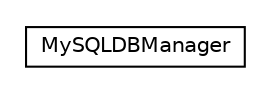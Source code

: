 #!/usr/local/bin/dot
#
# Class diagram 
# Generated by UMLGraph version R5_6_6-8-g8d7759 (http://www.umlgraph.org/)
#

digraph G {
	edge [fontname="Helvetica",fontsize=10,labelfontname="Helvetica",labelfontsize=10];
	node [fontname="Helvetica",fontsize=10,shape=plaintext];
	nodesep=0.25;
	ranksep=0.5;
	// org.dayatang.db.mysql.MySQLDBManager
	c5134 [label=<<table title="org.dayatang.db.mysql.MySQLDBManager" border="0" cellborder="1" cellspacing="0" cellpadding="2" port="p" href="./MySQLDBManager.html">
		<tr><td><table border="0" cellspacing="0" cellpadding="1">
<tr><td align="center" balign="center"> MySQLDBManager </td></tr>
		</table></td></tr>
		</table>>, URL="./MySQLDBManager.html", fontname="Helvetica", fontcolor="black", fontsize=10.0];
}

